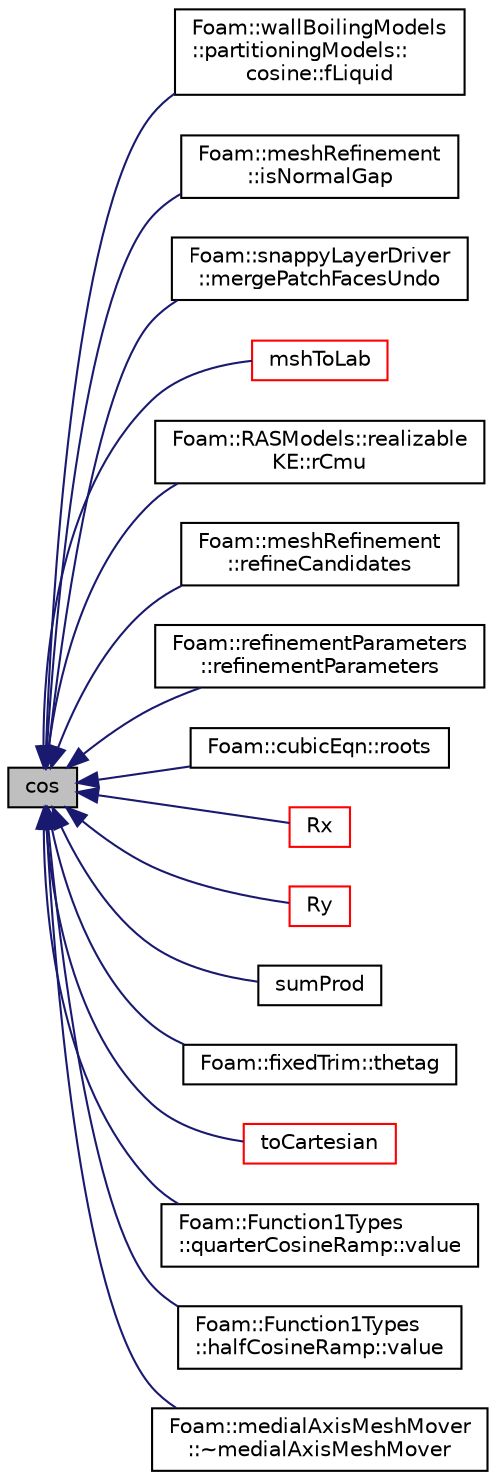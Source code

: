 digraph "cos"
{
  bgcolor="transparent";
  edge [fontname="Helvetica",fontsize="10",labelfontname="Helvetica",labelfontsize="10"];
  node [fontname="Helvetica",fontsize="10",shape=record];
  rankdir="LR";
  Node1 [label="cos",height=0.2,width=0.4,color="black", fillcolor="grey75", style="filled" fontcolor="black"];
  Node1 -> Node2 [dir="back",color="midnightblue",fontsize="10",style="solid",fontname="Helvetica"];
  Node2 [label="Foam::wallBoilingModels\l::partitioningModels::\lcosine::fLiquid",height=0.2,width=0.4,color="black",URL="$classFoam_1_1wallBoilingModels_1_1partitioningModels_1_1cosine.html#a2538cbf5237d0009717478ceaf29fe84",tooltip="Calculate and return the wall heat-flux partitioning. "];
  Node1 -> Node3 [dir="back",color="midnightblue",fontsize="10",style="solid",fontname="Helvetica"];
  Node3 [label="Foam::meshRefinement\l::isNormalGap",height=0.2,width=0.4,color="black",URL="$classFoam_1_1meshRefinement.html#a26f145e291841488338b3c35a60e4dd2",tooltip="Is local topology a small gap normal to the test vector. "];
  Node1 -> Node4 [dir="back",color="midnightblue",fontsize="10",style="solid",fontname="Helvetica"];
  Node4 [label="Foam::snappyLayerDriver\l::mergePatchFacesUndo",height=0.2,width=0.4,color="black",URL="$classFoam_1_1snappyLayerDriver.html#aa565e230938f5df3de8ccd3e14c39da8",tooltip="Merge patch faces on same cell. "];
  Node1 -> Node5 [dir="back",color="midnightblue",fontsize="10",style="solid",fontname="Helvetica"];
  Node5 [label="mshToLab",height=0.2,width=0.4,color="red",URL="$namespaceFoam.html#a1e0097a7bec9bf31c67549fd8ec46c08",tooltip="Convert from special polar version of CIELAB. "];
  Node1 -> Node6 [dir="back",color="midnightblue",fontsize="10",style="solid",fontname="Helvetica"];
  Node6 [label="Foam::RASModels::realizable\lKE::rCmu",height=0.2,width=0.4,color="black",URL="$classFoam_1_1RASModels_1_1realizableKE.html#a1068a692df4f337ad061061d4c6b380d"];
  Node1 -> Node7 [dir="back",color="midnightblue",fontsize="10",style="solid",fontname="Helvetica"];
  Node7 [label="Foam::meshRefinement\l::refineCandidates",height=0.2,width=0.4,color="black",URL="$classFoam_1_1meshRefinement.html#a7542c70fe09fdad6d37c733d83a4d96d",tooltip="Calculate list of cells to refine. "];
  Node1 -> Node8 [dir="back",color="midnightblue",fontsize="10",style="solid",fontname="Helvetica"];
  Node8 [label="Foam::refinementParameters\l::refinementParameters",height=0.2,width=0.4,color="black",URL="$classFoam_1_1refinementParameters.html#ac0d049c4262d6f98ba9630014be4dc1e",tooltip="Construct from dictionary - new syntax. "];
  Node1 -> Node9 [dir="back",color="midnightblue",fontsize="10",style="solid",fontname="Helvetica"];
  Node9 [label="Foam::cubicEqn::roots",height=0.2,width=0.4,color="black",URL="$classFoam_1_1cubicEqn.html#a2fa09dffd36e0606bc255750a34184fc",tooltip="Get the roots. "];
  Node1 -> Node10 [dir="back",color="midnightblue",fontsize="10",style="solid",fontname="Helvetica"];
  Node10 [label="Rx",height=0.2,width=0.4,color="red",URL="$namespaceFoam.html#a372254e3fc7eff020e2121c71cacc1e7",tooltip="Rotational transformation tensor about the x-axis by omega radians. "];
  Node1 -> Node11 [dir="back",color="midnightblue",fontsize="10",style="solid",fontname="Helvetica"];
  Node11 [label="Ry",height=0.2,width=0.4,color="red",URL="$namespaceFoam.html#a6f1defc7b9d541da3317116a5f4d2a8e",tooltip="Rotational transformation tensor about the y-axis by omega radians. "];
  Node1 -> Node12 [dir="back",color="midnightblue",fontsize="10",style="solid",fontname="Helvetica"];
  Node12 [label="sumProd",height=0.2,width=0.4,color="black",URL="$namespaceFoam.html#a93e6930f789f21705c721dc592817713",tooltip="Sum product. "];
  Node1 -> Node13 [dir="back",color="midnightblue",fontsize="10",style="solid",fontname="Helvetica"];
  Node13 [label="Foam::fixedTrim::thetag",height=0.2,width=0.4,color="black",URL="$classFoam_1_1fixedTrim.html#ada746e880f7327d24d3dee868873d5ef",tooltip="Return the geometric angle of attack [rad]. "];
  Node1 -> Node14 [dir="back",color="midnightblue",fontsize="10",style="solid",fontname="Helvetica"];
  Node14 [label="toCartesian",height=0.2,width=0.4,color="red",URL="$namespaceFoam.html#a653881adf75092378152a29ed2b23dc1",tooltip="Convert to Cartesian (from Cylindrical) "];
  Node1 -> Node15 [dir="back",color="midnightblue",fontsize="10",style="solid",fontname="Helvetica"];
  Node15 [label="Foam::Function1Types\l::quarterCosineRamp::value",height=0.2,width=0.4,color="black",URL="$classFoam_1_1Function1Types_1_1quarterCosineRamp.html#ace177e4d4965ac826bcbdf4c8d669050",tooltip="Return value for time t. "];
  Node1 -> Node16 [dir="back",color="midnightblue",fontsize="10",style="solid",fontname="Helvetica"];
  Node16 [label="Foam::Function1Types\l::halfCosineRamp::value",height=0.2,width=0.4,color="black",URL="$classFoam_1_1Function1Types_1_1halfCosineRamp.html#ace177e4d4965ac826bcbdf4c8d669050",tooltip="Return value for time t. "];
  Node1 -> Node17 [dir="back",color="midnightblue",fontsize="10",style="solid",fontname="Helvetica"];
  Node17 [label="Foam::medialAxisMeshMover\l::~medialAxisMeshMover",height=0.2,width=0.4,color="black",URL="$classFoam_1_1medialAxisMeshMover.html#a03eb6ed57214533ca9c7282a850b1ea3"];
}
